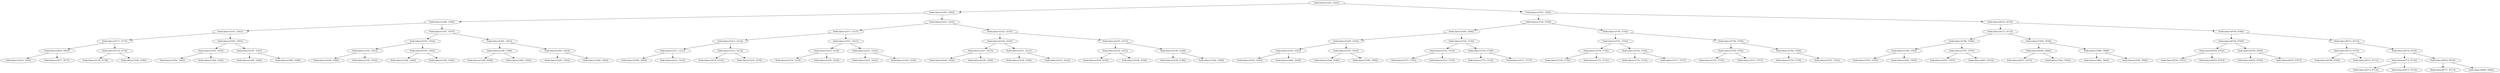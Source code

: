 digraph G{
407072926 [label="Node{data=[3241, 3241]}"]
407072926 -> 765115681
765115681 [label="Node{data=[3205, 3205]}"]
765115681 -> 1671752615
1671752615 [label="Node{data=[3189, 3189]}"]
1671752615 -> 926123955
926123955 [label="Node{data=[3181, 3181]}"]
926123955 -> 880268875
880268875 [label="Node{data=[3177, 3177]}"]
880268875 -> 1283200593
1283200593 [label="Node{data=[3059, 3059]}"]
1283200593 -> 138491306
138491306 [label="Node{data=[1619, 1619]}"]
1283200593 -> 593769742
593769742 [label="Node{data=[3077, 3077]}"]
880268875 -> 690711207
690711207 [label="Node{data=[3179, 3179]}"]
690711207 -> 88686413
88686413 [label="Node{data=[3178, 3178]}"]
690711207 -> 69510699
69510699 [label="Node{data=[3180, 3180]}"]
926123955 -> 107622372
107622372 [label="Node{data=[3185, 3185]}"]
107622372 -> 1952846812
1952846812 [label="Node{data=[3183, 3183]}"]
1952846812 -> 941222218
941222218 [label="Node{data=[3182, 3182]}"]
1952846812 -> 422380956
422380956 [label="Node{data=[3184, 3184]}"]
107622372 -> 1324293202
1324293202 [label="Node{data=[3187, 3187]}"]
1324293202 -> 181604000
181604000 [label="Node{data=[3186, 3186]}"]
1324293202 -> 2105009417
2105009417 [label="Node{data=[3188, 3188]}"]
1671752615 -> 201793246
201793246 [label="Node{data=[3197, 3197]}"]
201793246 -> 985435776
985435776 [label="Node{data=[3193, 3193]}"]
985435776 -> 680010105
680010105 [label="Node{data=[3191, 3191]}"]
680010105 -> 1788200652
1788200652 [label="Node{data=[3190, 3190]}"]
680010105 -> 1590740142
1590740142 [label="Node{data=[3192, 3192]}"]
985435776 -> 13011322
13011322 [label="Node{data=[3195, 3195]}"]
13011322 -> 1772942322
1772942322 [label="Node{data=[3194, 3194]}"]
13011322 -> 759954349
759954349 [label="Node{data=[3196, 3196]}"]
201793246 -> 1969667870
1969667870 [label="Node{data=[3201, 3201]}"]
1969667870 -> 1096775057
1096775057 [label="Node{data=[3199, 3199]}"]
1096775057 -> 1331834155
1331834155 [label="Node{data=[3198, 3198]}"]
1096775057 -> 1032200697
1032200697 [label="Node{data=[3200, 3200]}"]
1969667870 -> 2111371032
2111371032 [label="Node{data=[3203, 3203]}"]
2111371032 -> 1200744143
1200744143 [label="Node{data=[3202, 3202]}"]
2111371032 -> 432312419
432312419 [label="Node{data=[3204, 3204]}"]
765115681 -> 356643659
356643659 [label="Node{data=[3225, 3225]}"]
356643659 -> 790341324
790341324 [label="Node{data=[3217, 3217]}"]
790341324 -> 1735694974
1735694974 [label="Node{data=[3213, 3213]}"]
1735694974 -> 1510885755
1510885755 [label="Node{data=[3211, 3211]}"]
1510885755 -> 1087316698
1087316698 [label="Node{data=[3206, 3206]}"]
1510885755 -> 839963081
839963081 [label="Node{data=[3212, 3212]}"]
1735694974 -> 1911823007
1911823007 [label="Node{data=[3215, 3215]}"]
1911823007 -> 1494859851
1494859851 [label="Node{data=[3214, 3214]}"]
1911823007 -> 1618604096
1618604096 [label="Node{data=[3216, 3216]}"]
790341324 -> 1414789919
1414789919 [label="Node{data=[3221, 3221]}"]
1414789919 -> 94512104
94512104 [label="Node{data=[3219, 3219]}"]
94512104 -> 313434255
313434255 [label="Node{data=[3218, 3218]}"]
94512104 -> 1039837546
1039837546 [label="Node{data=[3220, 3220]}"]
1414789919 -> 1983526601
1983526601 [label="Node{data=[3223, 3223]}"]
1983526601 -> 1653864069
1653864069 [label="Node{data=[3222, 3222]}"]
1983526601 -> 90085504
90085504 [label="Node{data=[3224, 3224]}"]
356643659 -> 1837613240
1837613240 [label="Node{data=[3233, 3233]}"]
1837613240 -> 1244409791
1244409791 [label="Node{data=[3229, 3229]}"]
1244409791 -> 930533281
930533281 [label="Node{data=[3227, 3227]}"]
930533281 -> 1184750423
1184750423 [label="Node{data=[3226, 3226]}"]
930533281 -> 365707580
365707580 [label="Node{data=[3228, 3228]}"]
1244409791 -> 1043777005
1043777005 [label="Node{data=[3231, 3231]}"]
1043777005 -> 1060904525
1060904525 [label="Node{data=[3230, 3230]}"]
1043777005 -> 391327134
391327134 [label="Node{data=[3232, 3232]}"]
1837613240 -> 1625381865
1625381865 [label="Node{data=[3237, 3237]}"]
1625381865 -> 1760621493
1760621493 [label="Node{data=[3235, 3235]}"]
1760621493 -> 929126032
929126032 [label="Node{data=[3234, 3234]}"]
1760621493 -> 961585727
961585727 [label="Node{data=[3236, 3236]}"]
1625381865 -> 1401198831
1401198831 [label="Node{data=[3239, 3239]}"]
1401198831 -> 1015456881
1015456881 [label="Node{data=[3238, 3238]}"]
1401198831 -> 32415911
32415911 [label="Node{data=[3240, 3240]}"]
407072926 -> 1033087999
1033087999 [label="Node{data=[3762, 3762]}"]
1033087999 -> 1252466498
1252466498 [label="Node{data=[3728, 3728]}"]
1252466498 -> 1124831051
1124831051 [label="Node{data=[3564, 3564]}"]
1124831051 -> 924115989
924115989 [label="Node{data=[3245, 3245]}"]
924115989 -> 402160987
402160987 [label="Node{data=[3243, 3243]}"]
402160987 -> 1700212201
1700212201 [label="Node{data=[3242, 3242]}"]
402160987 -> 2058983391
2058983391 [label="Node{data=[3244, 3244]}"]
924115989 -> 1780342993
1780342993 [label="Node{data=[3335, 3335]}"]
1780342993 -> 1054558828
1054558828 [label="Node{data=[3246, 3246]}"]
1780342993 -> 1656688699
1656688699 [label="Node{data=[3369, 3369]}"]
1124831051 -> 1410233564
1410233564 [label="Node{data=[3724, 3724]}"]
1410233564 -> 1360010724
1360010724 [label="Node{data=[3722, 3722]}"]
1360010724 -> 897361280
897361280 [label="Node{data=[3721, 3721]}"]
1360010724 -> 802706908
802706908 [label="Node{data=[3723, 3723]}"]
1410233564 -> 148339823
148339823 [label="Node{data=[3726, 3726]}"]
148339823 -> 1501151148
1501151148 [label="Node{data=[3725, 3725]}"]
148339823 -> 167330214
167330214 [label="Node{data=[3727, 3727]}"]
1252466498 -> 1692570608
1692570608 [label="Node{data=[3754, 3754]}"]
1692570608 -> 1466285831
1466285831 [label="Node{data=[3732, 3732]}"]
1466285831 -> 1131802264
1131802264 [label="Node{data=[3730, 3730]}"]
1131802264 -> 12743457
12743457 [label="Node{data=[3729, 3729]}"]
1131802264 -> 1884229082
1884229082 [label="Node{data=[3731, 3731]}"]
1466285831 -> 178788691
178788691 [label="Node{data=[3736, 3736]}"]
178788691 -> 1724200880
1724200880 [label="Node{data=[3733, 3733]}"]
178788691 -> 1963793202
1963793202 [label="Node{data=[3737, 3737]}"]
1692570608 -> 2099575188
2099575188 [label="Node{data=[3758, 3758]}"]
2099575188 -> 923534818
923534818 [label="Node{data=[3756, 3756]}"]
923534818 -> 2017188868
2017188868 [label="Node{data=[3755, 3755]}"]
923534818 -> 1702010042
1702010042 [label="Node{data=[3757, 3757]}"]
2099575188 -> 1061167577
1061167577 [label="Node{data=[3760, 3760]}"]
1061167577 -> 1756627142
1756627142 [label="Node{data=[3759, 3759]}"]
1061167577 -> 1313417768
1313417768 [label="Node{data=[3761, 3761]}"]
1033087999 -> 1060108311
1060108311 [label="Node{data=[8510, 8510]}"]
1060108311 -> 31410370
31410370 [label="Node{data=[4113, 4113]}"]
31410370 -> 1235601935
1235601935 [label="Node{data=[3766, 3766]}"]
1235601935 -> 1320853881
1320853881 [label="Node{data=[3764, 3764]}"]
1320853881 -> 244652025
244652025 [label="Node{data=[3763, 3763]}"]
1320853881 -> 1979176881
1979176881 [label="Node{data=[3765, 3765]}"]
1235601935 -> 317034162
317034162 [label="Node{data=[3797, 3797]}"]
317034162 -> 156194046
156194046 [label="Node{data=[3767, 3767]}"]
317034162 -> 801349873
801349873 [label="Node{data=[4015, 4015]}"]
31410370 -> 1690476775
1690476775 [label="Node{data=[7458, 7458]}"]
1690476775 -> 1517040339
1517040339 [label="Node{data=[6260, 6260]}"]
1517040339 -> 704079300
704079300 [label="Node{data=[6227, 6227]}"]
1517040339 -> 461478947
461478947 [label="Node{data=[7402, 7402]}"]
1690476775 -> 1790296620
1790296620 [label="Node{data=[7898, 7898]}"]
1790296620 -> 1374981891
1374981891 [label="Node{data=[7844, 7844]}"]
1790296620 -> 1128208828
1128208828 [label="Node{data=[7958, 7958]}"]
1060108311 -> 1414067580
1414067580 [label="Node{data=[8708, 8708]}"]
1414067580 -> 279509371
279509371 [label="Node{data=[8704, 8704]}"]
279509371 -> 1708253434
1708253434 [label="Node{data=[8702, 8702]}"]
1708253434 -> 1587083013
1587083013 [label="Node{data=[8701, 8701]}"]
1708253434 -> 1298664127
1298664127 [label="Node{data=[8703, 8703]}"]
279509371 -> 442253640
442253640 [label="Node{data=[8706, 8706]}"]
442253640 -> 1893770441
1893770441 [label="Node{data=[8705, 8705]}"]
442253640 -> 1767462159
1767462159 [label="Node{data=[8707, 8707]}"]
1414067580 -> 1684637545
1684637545 [label="Node{data=[8712, 8712]}"]
1684637545 -> 482856109
482856109 [label="Node{data=[8710, 8710]}"]
482856109 -> 1769268496
1769268496 [label="Node{data=[8709, 8709]}"]
482856109 -> 1252406300
1252406300 [label="Node{data=[8711, 8711]}"]
1684637545 -> 1650237678
1650237678 [label="Node{data=[8716, 8716]}"]
1650237678 -> 1088207532
1088207532 [label="Node{data=[8714, 8714]}"]
1088207532 -> 240032706
240032706 [label="Node{data=[8713, 8713]}"]
1088207532 -> 1966295235
1966295235 [label="Node{data=[8715, 8715]}"]
1650237678 -> 1919929691
1919929691 [label="Node{data=[8933, 8933]}"]
1919929691 -> 1464012896
1464012896 [label="Node{data=[8717, 8717]}"]
1919929691 -> 766050753
766050753 [label="Node{data=[9046, 9046]}"]
}